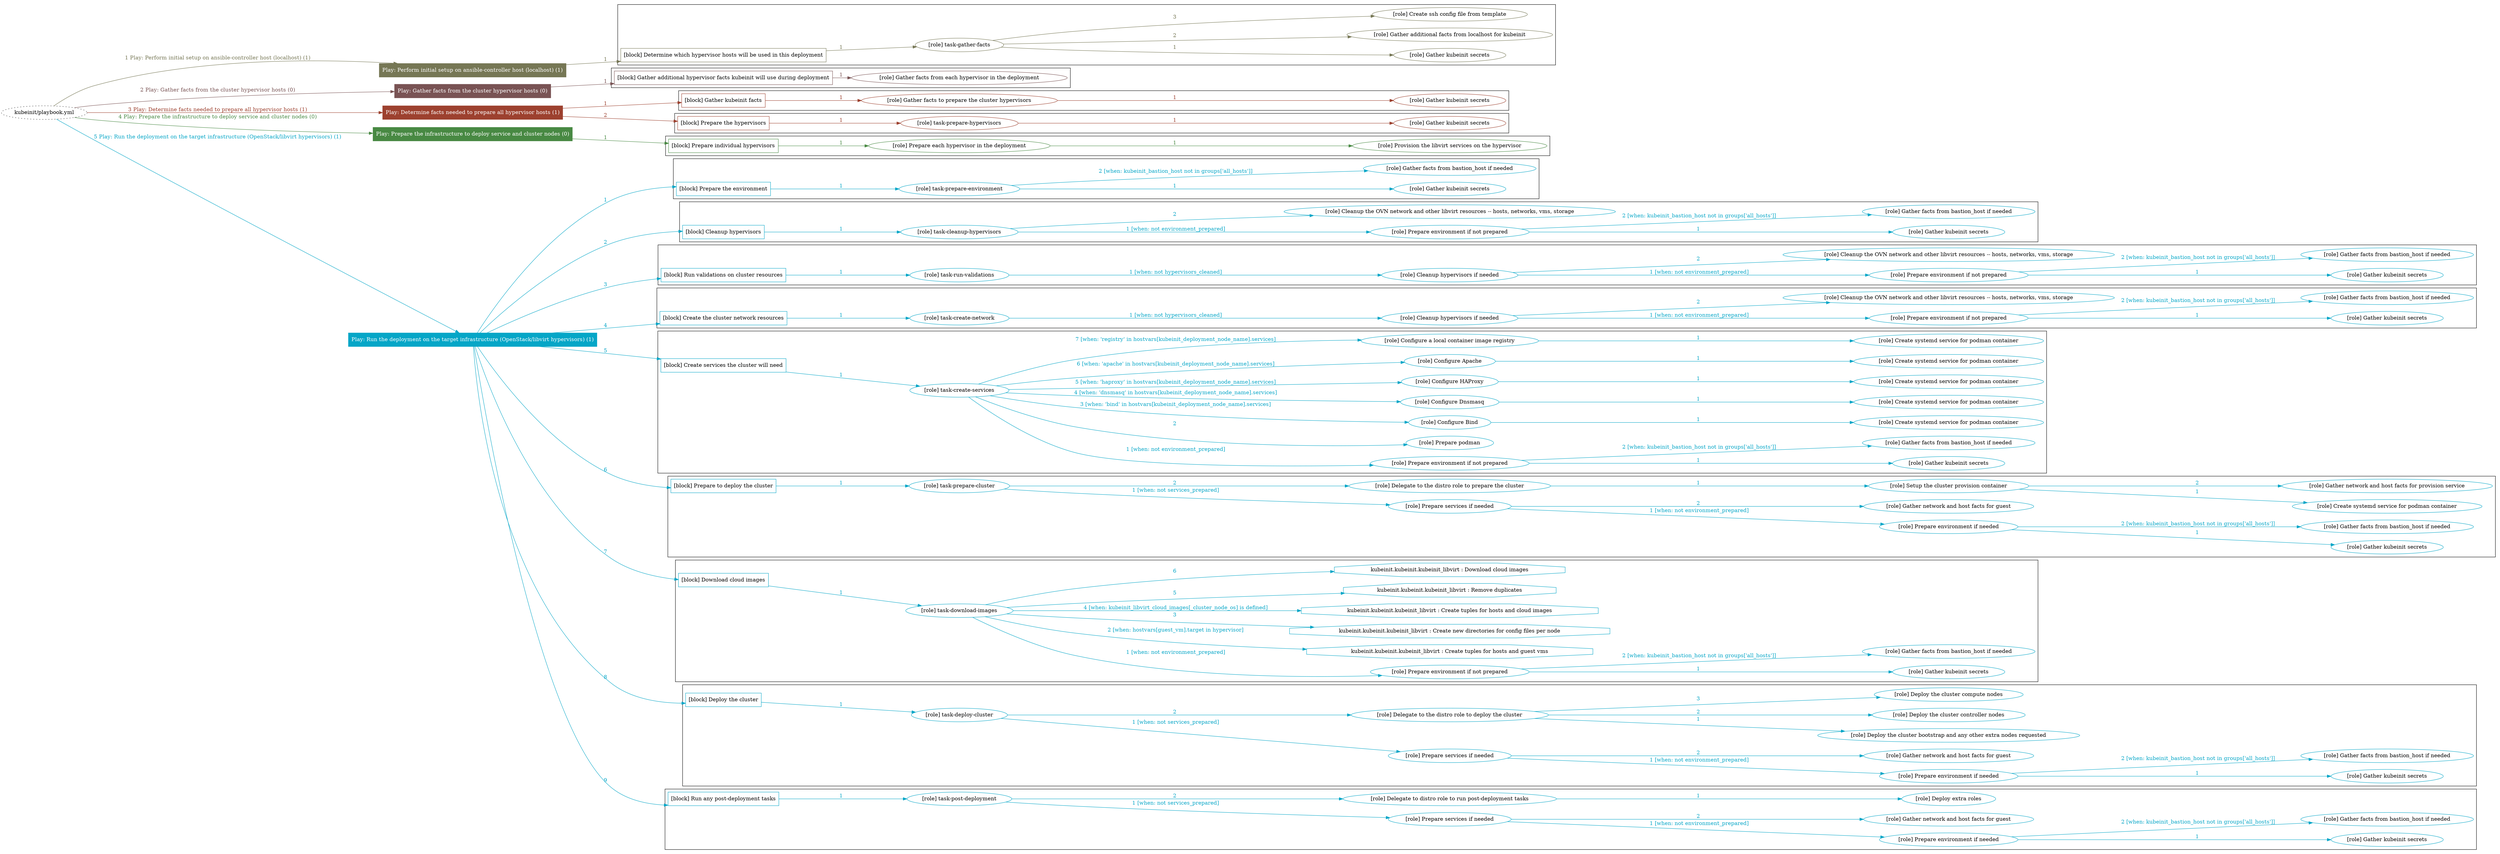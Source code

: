 digraph {
	graph [concentrate=true ordering=in rankdir=LR ratio=fill]
	edge [esep=5 sep=10]
	"kubeinit/playbook.yml" [URL="/home/runner/work/kubeinit/kubeinit/kubeinit/playbook.yml" id=playbook_21443545 style=dotted]
	"kubeinit/playbook.yml" -> play_30345783 [label="1 Play: Perform initial setup on ansible-controller host (localhost) (1)" color="#767755" fontcolor="#767755" id=edge_play_30345783 labeltooltip="1 Play: Perform initial setup on ansible-controller host (localhost) (1)" tooltip="1 Play: Perform initial setup on ansible-controller host (localhost) (1)"]
	subgraph "Play: Perform initial setup on ansible-controller host (localhost) (1)" {
		play_30345783 [label="Play: Perform initial setup on ansible-controller host (localhost) (1)" URL="/home/runner/work/kubeinit/kubeinit/kubeinit/playbook.yml" color="#767755" fontcolor="#ffffff" id=play_30345783 shape=box style=filled tooltip=localhost]
		play_30345783 -> block_e8cc3758 [label=1 color="#767755" fontcolor="#767755" id=edge_block_e8cc3758 labeltooltip=1 tooltip=1]
		subgraph cluster_block_e8cc3758 {
			block_e8cc3758 [label="[block] Determine which hypervisor hosts will be used in this deployment" URL="/home/runner/work/kubeinit/kubeinit/kubeinit/playbook.yml" color="#767755" id=block_e8cc3758 labeltooltip="Determine which hypervisor hosts will be used in this deployment" shape=box tooltip="Determine which hypervisor hosts will be used in this deployment"]
			block_e8cc3758 -> role_3f4326f1 [label="1 " color="#767755" fontcolor="#767755" id=edge_role_3f4326f1 labeltooltip="1 " tooltip="1 "]
			subgraph "task-gather-facts" {
				role_3f4326f1 [label="[role] task-gather-facts" URL="/home/runner/work/kubeinit/kubeinit/kubeinit/playbook.yml" color="#767755" id=role_3f4326f1 tooltip="task-gather-facts"]
				role_3f4326f1 -> role_082104f3 [label="1 " color="#767755" fontcolor="#767755" id=edge_role_082104f3 labeltooltip="1 " tooltip="1 "]
				subgraph "Gather kubeinit secrets" {
					role_082104f3 [label="[role] Gather kubeinit secrets" URL="/home/runner/.ansible/collections/ansible_collections/kubeinit/kubeinit/roles/kubeinit_prepare/tasks/build_hypervisors_group.yml" color="#767755" id=role_082104f3 tooltip="Gather kubeinit secrets"]
				}
				role_3f4326f1 -> role_c2cd4c53 [label="2 " color="#767755" fontcolor="#767755" id=edge_role_c2cd4c53 labeltooltip="2 " tooltip="2 "]
				subgraph "Gather additional facts from localhost for kubeinit" {
					role_c2cd4c53 [label="[role] Gather additional facts from localhost for kubeinit" URL="/home/runner/.ansible/collections/ansible_collections/kubeinit/kubeinit/roles/kubeinit_prepare/tasks/build_hypervisors_group.yml" color="#767755" id=role_c2cd4c53 tooltip="Gather additional facts from localhost for kubeinit"]
				}
				role_3f4326f1 -> role_e8841139 [label="3 " color="#767755" fontcolor="#767755" id=edge_role_e8841139 labeltooltip="3 " tooltip="3 "]
				subgraph "Create ssh config file from template" {
					role_e8841139 [label="[role] Create ssh config file from template" URL="/home/runner/.ansible/collections/ansible_collections/kubeinit/kubeinit/roles/kubeinit_prepare/tasks/build_hypervisors_group.yml" color="#767755" id=role_e8841139 tooltip="Create ssh config file from template"]
				}
			}
		}
	}
	"kubeinit/playbook.yml" -> play_e3e46013 [label="2 Play: Gather facts from the cluster hypervisor hosts (0)" color="#795354" fontcolor="#795354" id=edge_play_e3e46013 labeltooltip="2 Play: Gather facts from the cluster hypervisor hosts (0)" tooltip="2 Play: Gather facts from the cluster hypervisor hosts (0)"]
	subgraph "Play: Gather facts from the cluster hypervisor hosts (0)" {
		play_e3e46013 [label="Play: Gather facts from the cluster hypervisor hosts (0)" URL="/home/runner/work/kubeinit/kubeinit/kubeinit/playbook.yml" color="#795354" fontcolor="#ffffff" id=play_e3e46013 shape=box style=filled tooltip="Play: Gather facts from the cluster hypervisor hosts (0)"]
		play_e3e46013 -> block_c6536d10 [label=1 color="#795354" fontcolor="#795354" id=edge_block_c6536d10 labeltooltip=1 tooltip=1]
		subgraph cluster_block_c6536d10 {
			block_c6536d10 [label="[block] Gather additional hypervisor facts kubeinit will use during deployment" URL="/home/runner/work/kubeinit/kubeinit/kubeinit/playbook.yml" color="#795354" id=block_c6536d10 labeltooltip="Gather additional hypervisor facts kubeinit will use during deployment" shape=box tooltip="Gather additional hypervisor facts kubeinit will use during deployment"]
			block_c6536d10 -> role_238e6c3c [label="1 " color="#795354" fontcolor="#795354" id=edge_role_238e6c3c labeltooltip="1 " tooltip="1 "]
			subgraph "Gather facts from each hypervisor in the deployment" {
				role_238e6c3c [label="[role] Gather facts from each hypervisor in the deployment" URL="/home/runner/work/kubeinit/kubeinit/kubeinit/playbook.yml" color="#795354" id=role_238e6c3c tooltip="Gather facts from each hypervisor in the deployment"]
			}
		}
	}
	"kubeinit/playbook.yml" -> play_e8e4a1d9 [label="3 Play: Determine facts needed to prepare all hypervisor hosts (1)" color="#9d412f" fontcolor="#9d412f" id=edge_play_e8e4a1d9 labeltooltip="3 Play: Determine facts needed to prepare all hypervisor hosts (1)" tooltip="3 Play: Determine facts needed to prepare all hypervisor hosts (1)"]
	subgraph "Play: Determine facts needed to prepare all hypervisor hosts (1)" {
		play_e8e4a1d9 [label="Play: Determine facts needed to prepare all hypervisor hosts (1)" URL="/home/runner/work/kubeinit/kubeinit/kubeinit/playbook.yml" color="#9d412f" fontcolor="#ffffff" id=play_e8e4a1d9 shape=box style=filled tooltip=localhost]
		play_e8e4a1d9 -> block_c9a493b1 [label=1 color="#9d412f" fontcolor="#9d412f" id=edge_block_c9a493b1 labeltooltip=1 tooltip=1]
		subgraph cluster_block_c9a493b1 {
			block_c9a493b1 [label="[block] Gather kubeinit facts" URL="/home/runner/work/kubeinit/kubeinit/kubeinit/playbook.yml" color="#9d412f" id=block_c9a493b1 labeltooltip="Gather kubeinit facts" shape=box tooltip="Gather kubeinit facts"]
			block_c9a493b1 -> role_3e2cd9a6 [label="1 " color="#9d412f" fontcolor="#9d412f" id=edge_role_3e2cd9a6 labeltooltip="1 " tooltip="1 "]
			subgraph "Gather facts to prepare the cluster hypervisors" {
				role_3e2cd9a6 [label="[role] Gather facts to prepare the cluster hypervisors" URL="/home/runner/work/kubeinit/kubeinit/kubeinit/playbook.yml" color="#9d412f" id=role_3e2cd9a6 tooltip="Gather facts to prepare the cluster hypervisors"]
				role_3e2cd9a6 -> role_aab4f49c [label="1 " color="#9d412f" fontcolor="#9d412f" id=edge_role_aab4f49c labeltooltip="1 " tooltip="1 "]
				subgraph "Gather kubeinit secrets" {
					role_aab4f49c [label="[role] Gather kubeinit secrets" URL="/home/runner/.ansible/collections/ansible_collections/kubeinit/kubeinit/roles/kubeinit_prepare/tasks/gather_kubeinit_facts.yml" color="#9d412f" id=role_aab4f49c tooltip="Gather kubeinit secrets"]
				}
			}
		}
		play_e8e4a1d9 -> block_23763777 [label=2 color="#9d412f" fontcolor="#9d412f" id=edge_block_23763777 labeltooltip=2 tooltip=2]
		subgraph cluster_block_23763777 {
			block_23763777 [label="[block] Prepare the hypervisors" URL="/home/runner/work/kubeinit/kubeinit/kubeinit/playbook.yml" color="#9d412f" id=block_23763777 labeltooltip="Prepare the hypervisors" shape=box tooltip="Prepare the hypervisors"]
			block_23763777 -> role_be461b6f [label="1 " color="#9d412f" fontcolor="#9d412f" id=edge_role_be461b6f labeltooltip="1 " tooltip="1 "]
			subgraph "task-prepare-hypervisors" {
				role_be461b6f [label="[role] task-prepare-hypervisors" URL="/home/runner/work/kubeinit/kubeinit/kubeinit/playbook.yml" color="#9d412f" id=role_be461b6f tooltip="task-prepare-hypervisors"]
				role_be461b6f -> role_eeb3af81 [label="1 " color="#9d412f" fontcolor="#9d412f" id=edge_role_eeb3af81 labeltooltip="1 " tooltip="1 "]
				subgraph "Gather kubeinit secrets" {
					role_eeb3af81 [label="[role] Gather kubeinit secrets" URL="/home/runner/.ansible/collections/ansible_collections/kubeinit/kubeinit/roles/kubeinit_prepare/tasks/gather_kubeinit_facts.yml" color="#9d412f" id=role_eeb3af81 tooltip="Gather kubeinit secrets"]
				}
			}
		}
	}
	"kubeinit/playbook.yml" -> play_8626e102 [label="4 Play: Prepare the infrastructure to deploy service and cluster nodes (0)" color="#488943" fontcolor="#488943" id=edge_play_8626e102 labeltooltip="4 Play: Prepare the infrastructure to deploy service and cluster nodes (0)" tooltip="4 Play: Prepare the infrastructure to deploy service and cluster nodes (0)"]
	subgraph "Play: Prepare the infrastructure to deploy service and cluster nodes (0)" {
		play_8626e102 [label="Play: Prepare the infrastructure to deploy service and cluster nodes (0)" URL="/home/runner/work/kubeinit/kubeinit/kubeinit/playbook.yml" color="#488943" fontcolor="#ffffff" id=play_8626e102 shape=box style=filled tooltip="Play: Prepare the infrastructure to deploy service and cluster nodes (0)"]
		play_8626e102 -> block_8ea04825 [label=1 color="#488943" fontcolor="#488943" id=edge_block_8ea04825 labeltooltip=1 tooltip=1]
		subgraph cluster_block_8ea04825 {
			block_8ea04825 [label="[block] Prepare individual hypervisors" URL="/home/runner/work/kubeinit/kubeinit/kubeinit/playbook.yml" color="#488943" id=block_8ea04825 labeltooltip="Prepare individual hypervisors" shape=box tooltip="Prepare individual hypervisors"]
			block_8ea04825 -> role_a6c7d635 [label="1 " color="#488943" fontcolor="#488943" id=edge_role_a6c7d635 labeltooltip="1 " tooltip="1 "]
			subgraph "Prepare each hypervisor in the deployment" {
				role_a6c7d635 [label="[role] Prepare each hypervisor in the deployment" URL="/home/runner/work/kubeinit/kubeinit/kubeinit/playbook.yml" color="#488943" id=role_a6c7d635 tooltip="Prepare each hypervisor in the deployment"]
				role_a6c7d635 -> role_78abda65 [label="1 " color="#488943" fontcolor="#488943" id=edge_role_78abda65 labeltooltip="1 " tooltip="1 "]
				subgraph "Provision the libvirt services on the hypervisor" {
					role_78abda65 [label="[role] Provision the libvirt services on the hypervisor" URL="/home/runner/.ansible/collections/ansible_collections/kubeinit/kubeinit/roles/kubeinit_prepare/tasks/prepare_hypervisor.yml" color="#488943" id=role_78abda65 tooltip="Provision the libvirt services on the hypervisor"]
				}
			}
		}
	}
	"kubeinit/playbook.yml" -> play_86a70efe [label="5 Play: Run the deployment on the target infrastructure (OpenStack/libvirt hypervisors) (1)" color="#05a6c7" fontcolor="#05a6c7" id=edge_play_86a70efe labeltooltip="5 Play: Run the deployment on the target infrastructure (OpenStack/libvirt hypervisors) (1)" tooltip="5 Play: Run the deployment on the target infrastructure (OpenStack/libvirt hypervisors) (1)"]
	subgraph "Play: Run the deployment on the target infrastructure (OpenStack/libvirt hypervisors) (1)" {
		play_86a70efe [label="Play: Run the deployment on the target infrastructure (OpenStack/libvirt hypervisors) (1)" URL="/home/runner/work/kubeinit/kubeinit/kubeinit/playbook.yml" color="#05a6c7" fontcolor="#ffffff" id=play_86a70efe shape=box style=filled tooltip=localhost]
		play_86a70efe -> block_d29ec11f [label=1 color="#05a6c7" fontcolor="#05a6c7" id=edge_block_d29ec11f labeltooltip=1 tooltip=1]
		subgraph cluster_block_d29ec11f {
			block_d29ec11f [label="[block] Prepare the environment" URL="/home/runner/work/kubeinit/kubeinit/kubeinit/playbook.yml" color="#05a6c7" id=block_d29ec11f labeltooltip="Prepare the environment" shape=box tooltip="Prepare the environment"]
			block_d29ec11f -> role_a8164690 [label="1 " color="#05a6c7" fontcolor="#05a6c7" id=edge_role_a8164690 labeltooltip="1 " tooltip="1 "]
			subgraph "task-prepare-environment" {
				role_a8164690 [label="[role] task-prepare-environment" URL="/home/runner/work/kubeinit/kubeinit/kubeinit/playbook.yml" color="#05a6c7" id=role_a8164690 tooltip="task-prepare-environment"]
				role_a8164690 -> role_991b5c66 [label="1 " color="#05a6c7" fontcolor="#05a6c7" id=edge_role_991b5c66 labeltooltip="1 " tooltip="1 "]
				subgraph "Gather kubeinit secrets" {
					role_991b5c66 [label="[role] Gather kubeinit secrets" URL="/home/runner/.ansible/collections/ansible_collections/kubeinit/kubeinit/roles/kubeinit_prepare/tasks/gather_kubeinit_facts.yml" color="#05a6c7" id=role_991b5c66 tooltip="Gather kubeinit secrets"]
				}
				role_a8164690 -> role_42bd9281 [label="2 [when: kubeinit_bastion_host not in groups['all_hosts']]" color="#05a6c7" fontcolor="#05a6c7" id=edge_role_42bd9281 labeltooltip="2 [when: kubeinit_bastion_host not in groups['all_hosts']]" tooltip="2 [when: kubeinit_bastion_host not in groups['all_hosts']]"]
				subgraph "Gather facts from bastion_host if needed" {
					role_42bd9281 [label="[role] Gather facts from bastion_host if needed" URL="/home/runner/.ansible/collections/ansible_collections/kubeinit/kubeinit/roles/kubeinit_prepare/tasks/main.yml" color="#05a6c7" id=role_42bd9281 tooltip="Gather facts from bastion_host if needed"]
				}
			}
		}
		play_86a70efe -> block_b5d8feb0 [label=2 color="#05a6c7" fontcolor="#05a6c7" id=edge_block_b5d8feb0 labeltooltip=2 tooltip=2]
		subgraph cluster_block_b5d8feb0 {
			block_b5d8feb0 [label="[block] Cleanup hypervisors" URL="/home/runner/work/kubeinit/kubeinit/kubeinit/playbook.yml" color="#05a6c7" id=block_b5d8feb0 labeltooltip="Cleanup hypervisors" shape=box tooltip="Cleanup hypervisors"]
			block_b5d8feb0 -> role_676d7b8b [label="1 " color="#05a6c7" fontcolor="#05a6c7" id=edge_role_676d7b8b labeltooltip="1 " tooltip="1 "]
			subgraph "task-cleanup-hypervisors" {
				role_676d7b8b [label="[role] task-cleanup-hypervisors" URL="/home/runner/work/kubeinit/kubeinit/kubeinit/playbook.yml" color="#05a6c7" id=role_676d7b8b tooltip="task-cleanup-hypervisors"]
				role_676d7b8b -> role_af3ed548 [label="1 [when: not environment_prepared]" color="#05a6c7" fontcolor="#05a6c7" id=edge_role_af3ed548 labeltooltip="1 [when: not environment_prepared]" tooltip="1 [when: not environment_prepared]"]
				subgraph "Prepare environment if not prepared" {
					role_af3ed548 [label="[role] Prepare environment if not prepared" URL="/home/runner/.ansible/collections/ansible_collections/kubeinit/kubeinit/roles/kubeinit_libvirt/tasks/cleanup_hypervisors.yml" color="#05a6c7" id=role_af3ed548 tooltip="Prepare environment if not prepared"]
					role_af3ed548 -> role_a8c15491 [label="1 " color="#05a6c7" fontcolor="#05a6c7" id=edge_role_a8c15491 labeltooltip="1 " tooltip="1 "]
					subgraph "Gather kubeinit secrets" {
						role_a8c15491 [label="[role] Gather kubeinit secrets" URL="/home/runner/.ansible/collections/ansible_collections/kubeinit/kubeinit/roles/kubeinit_prepare/tasks/gather_kubeinit_facts.yml" color="#05a6c7" id=role_a8c15491 tooltip="Gather kubeinit secrets"]
					}
					role_af3ed548 -> role_716458f4 [label="2 [when: kubeinit_bastion_host not in groups['all_hosts']]" color="#05a6c7" fontcolor="#05a6c7" id=edge_role_716458f4 labeltooltip="2 [when: kubeinit_bastion_host not in groups['all_hosts']]" tooltip="2 [when: kubeinit_bastion_host not in groups['all_hosts']]"]
					subgraph "Gather facts from bastion_host if needed" {
						role_716458f4 [label="[role] Gather facts from bastion_host if needed" URL="/home/runner/.ansible/collections/ansible_collections/kubeinit/kubeinit/roles/kubeinit_prepare/tasks/main.yml" color="#05a6c7" id=role_716458f4 tooltip="Gather facts from bastion_host if needed"]
					}
				}
				role_676d7b8b -> role_2c693f58 [label="2 " color="#05a6c7" fontcolor="#05a6c7" id=edge_role_2c693f58 labeltooltip="2 " tooltip="2 "]
				subgraph "Cleanup the OVN network and other libvirt resources -- hosts, networks, vms, storage" {
					role_2c693f58 [label="[role] Cleanup the OVN network and other libvirt resources -- hosts, networks, vms, storage" URL="/home/runner/.ansible/collections/ansible_collections/kubeinit/kubeinit/roles/kubeinit_libvirt/tasks/cleanup_hypervisors.yml" color="#05a6c7" id=role_2c693f58 tooltip="Cleanup the OVN network and other libvirt resources -- hosts, networks, vms, storage"]
				}
			}
		}
		play_86a70efe -> block_ea643364 [label=3 color="#05a6c7" fontcolor="#05a6c7" id=edge_block_ea643364 labeltooltip=3 tooltip=3]
		subgraph cluster_block_ea643364 {
			block_ea643364 [label="[block] Run validations on cluster resources" URL="/home/runner/work/kubeinit/kubeinit/kubeinit/playbook.yml" color="#05a6c7" id=block_ea643364 labeltooltip="Run validations on cluster resources" shape=box tooltip="Run validations on cluster resources"]
			block_ea643364 -> role_ed2a7c70 [label="1 " color="#05a6c7" fontcolor="#05a6c7" id=edge_role_ed2a7c70 labeltooltip="1 " tooltip="1 "]
			subgraph "task-run-validations" {
				role_ed2a7c70 [label="[role] task-run-validations" URL="/home/runner/work/kubeinit/kubeinit/kubeinit/playbook.yml" color="#05a6c7" id=role_ed2a7c70 tooltip="task-run-validations"]
				role_ed2a7c70 -> role_354237b3 [label="1 [when: not hypervisors_cleaned]" color="#05a6c7" fontcolor="#05a6c7" id=edge_role_354237b3 labeltooltip="1 [when: not hypervisors_cleaned]" tooltip="1 [when: not hypervisors_cleaned]"]
				subgraph "Cleanup hypervisors if needed" {
					role_354237b3 [label="[role] Cleanup hypervisors if needed" URL="/home/runner/.ansible/collections/ansible_collections/kubeinit/kubeinit/roles/kubeinit_validations/tasks/main.yml" color="#05a6c7" id=role_354237b3 tooltip="Cleanup hypervisors if needed"]
					role_354237b3 -> role_a57ff86d [label="1 [when: not environment_prepared]" color="#05a6c7" fontcolor="#05a6c7" id=edge_role_a57ff86d labeltooltip="1 [when: not environment_prepared]" tooltip="1 [when: not environment_prepared]"]
					subgraph "Prepare environment if not prepared" {
						role_a57ff86d [label="[role] Prepare environment if not prepared" URL="/home/runner/.ansible/collections/ansible_collections/kubeinit/kubeinit/roles/kubeinit_libvirt/tasks/cleanup_hypervisors.yml" color="#05a6c7" id=role_a57ff86d tooltip="Prepare environment if not prepared"]
						role_a57ff86d -> role_cab06c26 [label="1 " color="#05a6c7" fontcolor="#05a6c7" id=edge_role_cab06c26 labeltooltip="1 " tooltip="1 "]
						subgraph "Gather kubeinit secrets" {
							role_cab06c26 [label="[role] Gather kubeinit secrets" URL="/home/runner/.ansible/collections/ansible_collections/kubeinit/kubeinit/roles/kubeinit_prepare/tasks/gather_kubeinit_facts.yml" color="#05a6c7" id=role_cab06c26 tooltip="Gather kubeinit secrets"]
						}
						role_a57ff86d -> role_ffc6b17f [label="2 [when: kubeinit_bastion_host not in groups['all_hosts']]" color="#05a6c7" fontcolor="#05a6c7" id=edge_role_ffc6b17f labeltooltip="2 [when: kubeinit_bastion_host not in groups['all_hosts']]" tooltip="2 [when: kubeinit_bastion_host not in groups['all_hosts']]"]
						subgraph "Gather facts from bastion_host if needed" {
							role_ffc6b17f [label="[role] Gather facts from bastion_host if needed" URL="/home/runner/.ansible/collections/ansible_collections/kubeinit/kubeinit/roles/kubeinit_prepare/tasks/main.yml" color="#05a6c7" id=role_ffc6b17f tooltip="Gather facts from bastion_host if needed"]
						}
					}
					role_354237b3 -> role_a68c48d9 [label="2 " color="#05a6c7" fontcolor="#05a6c7" id=edge_role_a68c48d9 labeltooltip="2 " tooltip="2 "]
					subgraph "Cleanup the OVN network and other libvirt resources -- hosts, networks, vms, storage" {
						role_a68c48d9 [label="[role] Cleanup the OVN network and other libvirt resources -- hosts, networks, vms, storage" URL="/home/runner/.ansible/collections/ansible_collections/kubeinit/kubeinit/roles/kubeinit_libvirt/tasks/cleanup_hypervisors.yml" color="#05a6c7" id=role_a68c48d9 tooltip="Cleanup the OVN network and other libvirt resources -- hosts, networks, vms, storage"]
					}
				}
			}
		}
		play_86a70efe -> block_fe8733eb [label=4 color="#05a6c7" fontcolor="#05a6c7" id=edge_block_fe8733eb labeltooltip=4 tooltip=4]
		subgraph cluster_block_fe8733eb {
			block_fe8733eb [label="[block] Create the cluster network resources" URL="/home/runner/work/kubeinit/kubeinit/kubeinit/playbook.yml" color="#05a6c7" id=block_fe8733eb labeltooltip="Create the cluster network resources" shape=box tooltip="Create the cluster network resources"]
			block_fe8733eb -> role_a4d34e4f [label="1 " color="#05a6c7" fontcolor="#05a6c7" id=edge_role_a4d34e4f labeltooltip="1 " tooltip="1 "]
			subgraph "task-create-network" {
				role_a4d34e4f [label="[role] task-create-network" URL="/home/runner/work/kubeinit/kubeinit/kubeinit/playbook.yml" color="#05a6c7" id=role_a4d34e4f tooltip="task-create-network"]
				role_a4d34e4f -> role_78d42f22 [label="1 [when: not hypervisors_cleaned]" color="#05a6c7" fontcolor="#05a6c7" id=edge_role_78d42f22 labeltooltip="1 [when: not hypervisors_cleaned]" tooltip="1 [when: not hypervisors_cleaned]"]
				subgraph "Cleanup hypervisors if needed" {
					role_78d42f22 [label="[role] Cleanup hypervisors if needed" URL="/home/runner/.ansible/collections/ansible_collections/kubeinit/kubeinit/roles/kubeinit_libvirt/tasks/create_network.yml" color="#05a6c7" id=role_78d42f22 tooltip="Cleanup hypervisors if needed"]
					role_78d42f22 -> role_44c48d3b [label="1 [when: not environment_prepared]" color="#05a6c7" fontcolor="#05a6c7" id=edge_role_44c48d3b labeltooltip="1 [when: not environment_prepared]" tooltip="1 [when: not environment_prepared]"]
					subgraph "Prepare environment if not prepared" {
						role_44c48d3b [label="[role] Prepare environment if not prepared" URL="/home/runner/.ansible/collections/ansible_collections/kubeinit/kubeinit/roles/kubeinit_libvirt/tasks/cleanup_hypervisors.yml" color="#05a6c7" id=role_44c48d3b tooltip="Prepare environment if not prepared"]
						role_44c48d3b -> role_fab0609c [label="1 " color="#05a6c7" fontcolor="#05a6c7" id=edge_role_fab0609c labeltooltip="1 " tooltip="1 "]
						subgraph "Gather kubeinit secrets" {
							role_fab0609c [label="[role] Gather kubeinit secrets" URL="/home/runner/.ansible/collections/ansible_collections/kubeinit/kubeinit/roles/kubeinit_prepare/tasks/gather_kubeinit_facts.yml" color="#05a6c7" id=role_fab0609c tooltip="Gather kubeinit secrets"]
						}
						role_44c48d3b -> role_81937a37 [label="2 [when: kubeinit_bastion_host not in groups['all_hosts']]" color="#05a6c7" fontcolor="#05a6c7" id=edge_role_81937a37 labeltooltip="2 [when: kubeinit_bastion_host not in groups['all_hosts']]" tooltip="2 [when: kubeinit_bastion_host not in groups['all_hosts']]"]
						subgraph "Gather facts from bastion_host if needed" {
							role_81937a37 [label="[role] Gather facts from bastion_host if needed" URL="/home/runner/.ansible/collections/ansible_collections/kubeinit/kubeinit/roles/kubeinit_prepare/tasks/main.yml" color="#05a6c7" id=role_81937a37 tooltip="Gather facts from bastion_host if needed"]
						}
					}
					role_78d42f22 -> role_621dad3f [label="2 " color="#05a6c7" fontcolor="#05a6c7" id=edge_role_621dad3f labeltooltip="2 " tooltip="2 "]
					subgraph "Cleanup the OVN network and other libvirt resources -- hosts, networks, vms, storage" {
						role_621dad3f [label="[role] Cleanup the OVN network and other libvirt resources -- hosts, networks, vms, storage" URL="/home/runner/.ansible/collections/ansible_collections/kubeinit/kubeinit/roles/kubeinit_libvirt/tasks/cleanup_hypervisors.yml" color="#05a6c7" id=role_621dad3f tooltip="Cleanup the OVN network and other libvirt resources -- hosts, networks, vms, storage"]
					}
				}
			}
		}
		play_86a70efe -> block_177fd8bd [label=5 color="#05a6c7" fontcolor="#05a6c7" id=edge_block_177fd8bd labeltooltip=5 tooltip=5]
		subgraph cluster_block_177fd8bd {
			block_177fd8bd [label="[block] Create services the cluster will need" URL="/home/runner/work/kubeinit/kubeinit/kubeinit/playbook.yml" color="#05a6c7" id=block_177fd8bd labeltooltip="Create services the cluster will need" shape=box tooltip="Create services the cluster will need"]
			block_177fd8bd -> role_8fb6e379 [label="1 " color="#05a6c7" fontcolor="#05a6c7" id=edge_role_8fb6e379 labeltooltip="1 " tooltip="1 "]
			subgraph "task-create-services" {
				role_8fb6e379 [label="[role] task-create-services" URL="/home/runner/work/kubeinit/kubeinit/kubeinit/playbook.yml" color="#05a6c7" id=role_8fb6e379 tooltip="task-create-services"]
				role_8fb6e379 -> role_d5c67958 [label="1 [when: not environment_prepared]" color="#05a6c7" fontcolor="#05a6c7" id=edge_role_d5c67958 labeltooltip="1 [when: not environment_prepared]" tooltip="1 [when: not environment_prepared]"]
				subgraph "Prepare environment if not prepared" {
					role_d5c67958 [label="[role] Prepare environment if not prepared" URL="/home/runner/.ansible/collections/ansible_collections/kubeinit/kubeinit/roles/kubeinit_services/tasks/main.yml" color="#05a6c7" id=role_d5c67958 tooltip="Prepare environment if not prepared"]
					role_d5c67958 -> role_bd146484 [label="1 " color="#05a6c7" fontcolor="#05a6c7" id=edge_role_bd146484 labeltooltip="1 " tooltip="1 "]
					subgraph "Gather kubeinit secrets" {
						role_bd146484 [label="[role] Gather kubeinit secrets" URL="/home/runner/.ansible/collections/ansible_collections/kubeinit/kubeinit/roles/kubeinit_prepare/tasks/gather_kubeinit_facts.yml" color="#05a6c7" id=role_bd146484 tooltip="Gather kubeinit secrets"]
					}
					role_d5c67958 -> role_317aea25 [label="2 [when: kubeinit_bastion_host not in groups['all_hosts']]" color="#05a6c7" fontcolor="#05a6c7" id=edge_role_317aea25 labeltooltip="2 [when: kubeinit_bastion_host not in groups['all_hosts']]" tooltip="2 [when: kubeinit_bastion_host not in groups['all_hosts']]"]
					subgraph "Gather facts from bastion_host if needed" {
						role_317aea25 [label="[role] Gather facts from bastion_host if needed" URL="/home/runner/.ansible/collections/ansible_collections/kubeinit/kubeinit/roles/kubeinit_prepare/tasks/main.yml" color="#05a6c7" id=role_317aea25 tooltip="Gather facts from bastion_host if needed"]
					}
				}
				role_8fb6e379 -> role_363975e2 [label="2 " color="#05a6c7" fontcolor="#05a6c7" id=edge_role_363975e2 labeltooltip="2 " tooltip="2 "]
				subgraph "Prepare podman" {
					role_363975e2 [label="[role] Prepare podman" URL="/home/runner/.ansible/collections/ansible_collections/kubeinit/kubeinit/roles/kubeinit_services/tasks/00_create_service_pod.yml" color="#05a6c7" id=role_363975e2 tooltip="Prepare podman"]
				}
				role_8fb6e379 -> role_d858d9d2 [label="3 [when: 'bind' in hostvars[kubeinit_deployment_node_name].services]" color="#05a6c7" fontcolor="#05a6c7" id=edge_role_d858d9d2 labeltooltip="3 [when: 'bind' in hostvars[kubeinit_deployment_node_name].services]" tooltip="3 [when: 'bind' in hostvars[kubeinit_deployment_node_name].services]"]
				subgraph "Configure Bind" {
					role_d858d9d2 [label="[role] Configure Bind" URL="/home/runner/.ansible/collections/ansible_collections/kubeinit/kubeinit/roles/kubeinit_services/tasks/start_services_containers.yml" color="#05a6c7" id=role_d858d9d2 tooltip="Configure Bind"]
					role_d858d9d2 -> role_208ad673 [label="1 " color="#05a6c7" fontcolor="#05a6c7" id=edge_role_208ad673 labeltooltip="1 " tooltip="1 "]
					subgraph "Create systemd service for podman container" {
						role_208ad673 [label="[role] Create systemd service for podman container" URL="/home/runner/.ansible/collections/ansible_collections/kubeinit/kubeinit/roles/kubeinit_bind/tasks/main.yml" color="#05a6c7" id=role_208ad673 tooltip="Create systemd service for podman container"]
					}
				}
				role_8fb6e379 -> role_102c49c1 [label="4 [when: 'dnsmasq' in hostvars[kubeinit_deployment_node_name].services]" color="#05a6c7" fontcolor="#05a6c7" id=edge_role_102c49c1 labeltooltip="4 [when: 'dnsmasq' in hostvars[kubeinit_deployment_node_name].services]" tooltip="4 [when: 'dnsmasq' in hostvars[kubeinit_deployment_node_name].services]"]
				subgraph "Configure Dnsmasq" {
					role_102c49c1 [label="[role] Configure Dnsmasq" URL="/home/runner/.ansible/collections/ansible_collections/kubeinit/kubeinit/roles/kubeinit_services/tasks/start_services_containers.yml" color="#05a6c7" id=role_102c49c1 tooltip="Configure Dnsmasq"]
					role_102c49c1 -> role_c600594c [label="1 " color="#05a6c7" fontcolor="#05a6c7" id=edge_role_c600594c labeltooltip="1 " tooltip="1 "]
					subgraph "Create systemd service for podman container" {
						role_c600594c [label="[role] Create systemd service for podman container" URL="/home/runner/.ansible/collections/ansible_collections/kubeinit/kubeinit/roles/kubeinit_dnsmasq/tasks/main.yml" color="#05a6c7" id=role_c600594c tooltip="Create systemd service for podman container"]
					}
				}
				role_8fb6e379 -> role_cf72ffc5 [label="5 [when: 'haproxy' in hostvars[kubeinit_deployment_node_name].services]" color="#05a6c7" fontcolor="#05a6c7" id=edge_role_cf72ffc5 labeltooltip="5 [when: 'haproxy' in hostvars[kubeinit_deployment_node_name].services]" tooltip="5 [when: 'haproxy' in hostvars[kubeinit_deployment_node_name].services]"]
				subgraph "Configure HAProxy" {
					role_cf72ffc5 [label="[role] Configure HAProxy" URL="/home/runner/.ansible/collections/ansible_collections/kubeinit/kubeinit/roles/kubeinit_services/tasks/start_services_containers.yml" color="#05a6c7" id=role_cf72ffc5 tooltip="Configure HAProxy"]
					role_cf72ffc5 -> role_4dfaa075 [label="1 " color="#05a6c7" fontcolor="#05a6c7" id=edge_role_4dfaa075 labeltooltip="1 " tooltip="1 "]
					subgraph "Create systemd service for podman container" {
						role_4dfaa075 [label="[role] Create systemd service for podman container" URL="/home/runner/.ansible/collections/ansible_collections/kubeinit/kubeinit/roles/kubeinit_haproxy/tasks/main.yml" color="#05a6c7" id=role_4dfaa075 tooltip="Create systemd service for podman container"]
					}
				}
				role_8fb6e379 -> role_f74de3aa [label="6 [when: 'apache' in hostvars[kubeinit_deployment_node_name].services]" color="#05a6c7" fontcolor="#05a6c7" id=edge_role_f74de3aa labeltooltip="6 [when: 'apache' in hostvars[kubeinit_deployment_node_name].services]" tooltip="6 [when: 'apache' in hostvars[kubeinit_deployment_node_name].services]"]
				subgraph "Configure Apache" {
					role_f74de3aa [label="[role] Configure Apache" URL="/home/runner/.ansible/collections/ansible_collections/kubeinit/kubeinit/roles/kubeinit_services/tasks/start_services_containers.yml" color="#05a6c7" id=role_f74de3aa tooltip="Configure Apache"]
					role_f74de3aa -> role_63570d2a [label="1 " color="#05a6c7" fontcolor="#05a6c7" id=edge_role_63570d2a labeltooltip="1 " tooltip="1 "]
					subgraph "Create systemd service for podman container" {
						role_63570d2a [label="[role] Create systemd service for podman container" URL="/home/runner/.ansible/collections/ansible_collections/kubeinit/kubeinit/roles/kubeinit_apache/tasks/main.yml" color="#05a6c7" id=role_63570d2a tooltip="Create systemd service for podman container"]
					}
				}
				role_8fb6e379 -> role_40eb39df [label="7 [when: 'registry' in hostvars[kubeinit_deployment_node_name].services]" color="#05a6c7" fontcolor="#05a6c7" id=edge_role_40eb39df labeltooltip="7 [when: 'registry' in hostvars[kubeinit_deployment_node_name].services]" tooltip="7 [when: 'registry' in hostvars[kubeinit_deployment_node_name].services]"]
				subgraph "Configure a local container image registry" {
					role_40eb39df [label="[role] Configure a local container image registry" URL="/home/runner/.ansible/collections/ansible_collections/kubeinit/kubeinit/roles/kubeinit_services/tasks/start_services_containers.yml" color="#05a6c7" id=role_40eb39df tooltip="Configure a local container image registry"]
					role_40eb39df -> role_915394a0 [label="1 " color="#05a6c7" fontcolor="#05a6c7" id=edge_role_915394a0 labeltooltip="1 " tooltip="1 "]
					subgraph "Create systemd service for podman container" {
						role_915394a0 [label="[role] Create systemd service for podman container" URL="/home/runner/.ansible/collections/ansible_collections/kubeinit/kubeinit/roles/kubeinit_registry/tasks/main.yml" color="#05a6c7" id=role_915394a0 tooltip="Create systemd service for podman container"]
					}
				}
			}
		}
		play_86a70efe -> block_6b31836a [label=6 color="#05a6c7" fontcolor="#05a6c7" id=edge_block_6b31836a labeltooltip=6 tooltip=6]
		subgraph cluster_block_6b31836a {
			block_6b31836a [label="[block] Prepare to deploy the cluster" URL="/home/runner/work/kubeinit/kubeinit/kubeinit/playbook.yml" color="#05a6c7" id=block_6b31836a labeltooltip="Prepare to deploy the cluster" shape=box tooltip="Prepare to deploy the cluster"]
			block_6b31836a -> role_8b07a700 [label="1 " color="#05a6c7" fontcolor="#05a6c7" id=edge_role_8b07a700 labeltooltip="1 " tooltip="1 "]
			subgraph "task-prepare-cluster" {
				role_8b07a700 [label="[role] task-prepare-cluster" URL="/home/runner/work/kubeinit/kubeinit/kubeinit/playbook.yml" color="#05a6c7" id=role_8b07a700 tooltip="task-prepare-cluster"]
				role_8b07a700 -> role_b0601ed8 [label="1 [when: not services_prepared]" color="#05a6c7" fontcolor="#05a6c7" id=edge_role_b0601ed8 labeltooltip="1 [when: not services_prepared]" tooltip="1 [when: not services_prepared]"]
				subgraph "Prepare services if needed" {
					role_b0601ed8 [label="[role] Prepare services if needed" URL="/home/runner/.ansible/collections/ansible_collections/kubeinit/kubeinit/roles/kubeinit_prepare/tasks/prepare_cluster.yml" color="#05a6c7" id=role_b0601ed8 tooltip="Prepare services if needed"]
					role_b0601ed8 -> role_467da131 [label="1 [when: not environment_prepared]" color="#05a6c7" fontcolor="#05a6c7" id=edge_role_467da131 labeltooltip="1 [when: not environment_prepared]" tooltip="1 [when: not environment_prepared]"]
					subgraph "Prepare environment if needed" {
						role_467da131 [label="[role] Prepare environment if needed" URL="/home/runner/.ansible/collections/ansible_collections/kubeinit/kubeinit/roles/kubeinit_services/tasks/prepare_services.yml" color="#05a6c7" id=role_467da131 tooltip="Prepare environment if needed"]
						role_467da131 -> role_faaaf160 [label="1 " color="#05a6c7" fontcolor="#05a6c7" id=edge_role_faaaf160 labeltooltip="1 " tooltip="1 "]
						subgraph "Gather kubeinit secrets" {
							role_faaaf160 [label="[role] Gather kubeinit secrets" URL="/home/runner/.ansible/collections/ansible_collections/kubeinit/kubeinit/roles/kubeinit_prepare/tasks/gather_kubeinit_facts.yml" color="#05a6c7" id=role_faaaf160 tooltip="Gather kubeinit secrets"]
						}
						role_467da131 -> role_9976c63b [label="2 [when: kubeinit_bastion_host not in groups['all_hosts']]" color="#05a6c7" fontcolor="#05a6c7" id=edge_role_9976c63b labeltooltip="2 [when: kubeinit_bastion_host not in groups['all_hosts']]" tooltip="2 [when: kubeinit_bastion_host not in groups['all_hosts']]"]
						subgraph "Gather facts from bastion_host if needed" {
							role_9976c63b [label="[role] Gather facts from bastion_host if needed" URL="/home/runner/.ansible/collections/ansible_collections/kubeinit/kubeinit/roles/kubeinit_prepare/tasks/main.yml" color="#05a6c7" id=role_9976c63b tooltip="Gather facts from bastion_host if needed"]
						}
					}
					role_b0601ed8 -> role_c75aa940 [label="2 " color="#05a6c7" fontcolor="#05a6c7" id=edge_role_c75aa940 labeltooltip="2 " tooltip="2 "]
					subgraph "Gather network and host facts for guest" {
						role_c75aa940 [label="[role] Gather network and host facts for guest" URL="/home/runner/.ansible/collections/ansible_collections/kubeinit/kubeinit/roles/kubeinit_services/tasks/prepare_services.yml" color="#05a6c7" id=role_c75aa940 tooltip="Gather network and host facts for guest"]
					}
				}
				role_8b07a700 -> role_3c8df6f3 [label="2 " color="#05a6c7" fontcolor="#05a6c7" id=edge_role_3c8df6f3 labeltooltip="2 " tooltip="2 "]
				subgraph "Delegate to the distro role to prepare the cluster" {
					role_3c8df6f3 [label="[role] Delegate to the distro role to prepare the cluster" URL="/home/runner/.ansible/collections/ansible_collections/kubeinit/kubeinit/roles/kubeinit_prepare/tasks/prepare_cluster.yml" color="#05a6c7" id=role_3c8df6f3 tooltip="Delegate to the distro role to prepare the cluster"]
					role_3c8df6f3 -> role_4729a2df [label="1 " color="#05a6c7" fontcolor="#05a6c7" id=edge_role_4729a2df labeltooltip="1 " tooltip="1 "]
					subgraph "Setup the cluster provision container" {
						role_4729a2df [label="[role] Setup the cluster provision container" URL="/home/runner/.ansible/collections/ansible_collections/kubeinit/kubeinit/roles/kubeinit_openshift/tasks/prepare_cluster.yml" color="#05a6c7" id=role_4729a2df tooltip="Setup the cluster provision container"]
						role_4729a2df -> role_794c778e [label="1 " color="#05a6c7" fontcolor="#05a6c7" id=edge_role_794c778e labeltooltip="1 " tooltip="1 "]
						subgraph "Create systemd service for podman container" {
							role_794c778e [label="[role] Create systemd service for podman container" URL="/home/runner/.ansible/collections/ansible_collections/kubeinit/kubeinit/roles/kubeinit_services/tasks/create_provision_container.yml" color="#05a6c7" id=role_794c778e tooltip="Create systemd service for podman container"]
						}
						role_4729a2df -> role_bca95b0f [label="2 " color="#05a6c7" fontcolor="#05a6c7" id=edge_role_bca95b0f labeltooltip="2 " tooltip="2 "]
						subgraph "Gather network and host facts for provision service" {
							role_bca95b0f [label="[role] Gather network and host facts for provision service" URL="/home/runner/.ansible/collections/ansible_collections/kubeinit/kubeinit/roles/kubeinit_services/tasks/create_provision_container.yml" color="#05a6c7" id=role_bca95b0f tooltip="Gather network and host facts for provision service"]
						}
					}
				}
			}
		}
		play_86a70efe -> block_c5d901cc [label=7 color="#05a6c7" fontcolor="#05a6c7" id=edge_block_c5d901cc labeltooltip=7 tooltip=7]
		subgraph cluster_block_c5d901cc {
			block_c5d901cc [label="[block] Download cloud images" URL="/home/runner/work/kubeinit/kubeinit/kubeinit/playbook.yml" color="#05a6c7" id=block_c5d901cc labeltooltip="Download cloud images" shape=box tooltip="Download cloud images"]
			block_c5d901cc -> role_0789a1a0 [label="1 " color="#05a6c7" fontcolor="#05a6c7" id=edge_role_0789a1a0 labeltooltip="1 " tooltip="1 "]
			subgraph "task-download-images" {
				role_0789a1a0 [label="[role] task-download-images" URL="/home/runner/work/kubeinit/kubeinit/kubeinit/playbook.yml" color="#05a6c7" id=role_0789a1a0 tooltip="task-download-images"]
				role_0789a1a0 -> role_49f47b34 [label="1 [when: not environment_prepared]" color="#05a6c7" fontcolor="#05a6c7" id=edge_role_49f47b34 labeltooltip="1 [when: not environment_prepared]" tooltip="1 [when: not environment_prepared]"]
				subgraph "Prepare environment if not prepared" {
					role_49f47b34 [label="[role] Prepare environment if not prepared" URL="/home/runner/.ansible/collections/ansible_collections/kubeinit/kubeinit/roles/kubeinit_libvirt/tasks/download_cloud_images.yml" color="#05a6c7" id=role_49f47b34 tooltip="Prepare environment if not prepared"]
					role_49f47b34 -> role_53c23ce9 [label="1 " color="#05a6c7" fontcolor="#05a6c7" id=edge_role_53c23ce9 labeltooltip="1 " tooltip="1 "]
					subgraph "Gather kubeinit secrets" {
						role_53c23ce9 [label="[role] Gather kubeinit secrets" URL="/home/runner/.ansible/collections/ansible_collections/kubeinit/kubeinit/roles/kubeinit_prepare/tasks/gather_kubeinit_facts.yml" color="#05a6c7" id=role_53c23ce9 tooltip="Gather kubeinit secrets"]
					}
					role_49f47b34 -> role_86341212 [label="2 [when: kubeinit_bastion_host not in groups['all_hosts']]" color="#05a6c7" fontcolor="#05a6c7" id=edge_role_86341212 labeltooltip="2 [when: kubeinit_bastion_host not in groups['all_hosts']]" tooltip="2 [when: kubeinit_bastion_host not in groups['all_hosts']]"]
					subgraph "Gather facts from bastion_host if needed" {
						role_86341212 [label="[role] Gather facts from bastion_host if needed" URL="/home/runner/.ansible/collections/ansible_collections/kubeinit/kubeinit/roles/kubeinit_prepare/tasks/main.yml" color="#05a6c7" id=role_86341212 tooltip="Gather facts from bastion_host if needed"]
					}
				}
				task_d74c5ffb [label="kubeinit.kubeinit.kubeinit_libvirt : Create tuples for hosts and guest vms" URL="/home/runner/.ansible/collections/ansible_collections/kubeinit/kubeinit/roles/kubeinit_libvirt/tasks/download_cloud_images.yml" color="#05a6c7" id=task_d74c5ffb shape=octagon tooltip="kubeinit.kubeinit.kubeinit_libvirt : Create tuples for hosts and guest vms"]
				role_0789a1a0 -> task_d74c5ffb [label="2 [when: hostvars[guest_vm].target in hypervisor]" color="#05a6c7" fontcolor="#05a6c7" id=edge_task_d74c5ffb labeltooltip="2 [when: hostvars[guest_vm].target in hypervisor]" tooltip="2 [when: hostvars[guest_vm].target in hypervisor]"]
				task_f1502e3c [label="kubeinit.kubeinit.kubeinit_libvirt : Create new directories for config files per node" URL="/home/runner/.ansible/collections/ansible_collections/kubeinit/kubeinit/roles/kubeinit_libvirt/tasks/download_cloud_images.yml" color="#05a6c7" id=task_f1502e3c shape=octagon tooltip="kubeinit.kubeinit.kubeinit_libvirt : Create new directories for config files per node"]
				role_0789a1a0 -> task_f1502e3c [label="3 " color="#05a6c7" fontcolor="#05a6c7" id=edge_task_f1502e3c labeltooltip="3 " tooltip="3 "]
				task_9ac291d9 [label="kubeinit.kubeinit.kubeinit_libvirt : Create tuples for hosts and cloud images" URL="/home/runner/.ansible/collections/ansible_collections/kubeinit/kubeinit/roles/kubeinit_libvirt/tasks/download_cloud_images.yml" color="#05a6c7" id=task_9ac291d9 shape=octagon tooltip="kubeinit.kubeinit.kubeinit_libvirt : Create tuples for hosts and cloud images"]
				role_0789a1a0 -> task_9ac291d9 [label="4 [when: kubeinit_libvirt_cloud_images[_cluster_node_os] is defined]" color="#05a6c7" fontcolor="#05a6c7" id=edge_task_9ac291d9 labeltooltip="4 [when: kubeinit_libvirt_cloud_images[_cluster_node_os] is defined]" tooltip="4 [when: kubeinit_libvirt_cloud_images[_cluster_node_os] is defined]"]
				task_9bf24b74 [label="kubeinit.kubeinit.kubeinit_libvirt : Remove duplicates" URL="/home/runner/.ansible/collections/ansible_collections/kubeinit/kubeinit/roles/kubeinit_libvirt/tasks/download_cloud_images.yml" color="#05a6c7" id=task_9bf24b74 shape=octagon tooltip="kubeinit.kubeinit.kubeinit_libvirt : Remove duplicates"]
				role_0789a1a0 -> task_9bf24b74 [label="5 " color="#05a6c7" fontcolor="#05a6c7" id=edge_task_9bf24b74 labeltooltip="5 " tooltip="5 "]
				task_921e8c9a [label="kubeinit.kubeinit.kubeinit_libvirt : Download cloud images" URL="/home/runner/.ansible/collections/ansible_collections/kubeinit/kubeinit/roles/kubeinit_libvirt/tasks/download_cloud_images.yml" color="#05a6c7" id=task_921e8c9a shape=octagon tooltip="kubeinit.kubeinit.kubeinit_libvirt : Download cloud images"]
				role_0789a1a0 -> task_921e8c9a [label="6 " color="#05a6c7" fontcolor="#05a6c7" id=edge_task_921e8c9a labeltooltip="6 " tooltip="6 "]
			}
		}
		play_86a70efe -> block_f6a8b31e [label=8 color="#05a6c7" fontcolor="#05a6c7" id=edge_block_f6a8b31e labeltooltip=8 tooltip=8]
		subgraph cluster_block_f6a8b31e {
			block_f6a8b31e [label="[block] Deploy the cluster" URL="/home/runner/work/kubeinit/kubeinit/kubeinit/playbook.yml" color="#05a6c7" id=block_f6a8b31e labeltooltip="Deploy the cluster" shape=box tooltip="Deploy the cluster"]
			block_f6a8b31e -> role_dbb55273 [label="1 " color="#05a6c7" fontcolor="#05a6c7" id=edge_role_dbb55273 labeltooltip="1 " tooltip="1 "]
			subgraph "task-deploy-cluster" {
				role_dbb55273 [label="[role] task-deploy-cluster" URL="/home/runner/work/kubeinit/kubeinit/kubeinit/playbook.yml" color="#05a6c7" id=role_dbb55273 tooltip="task-deploy-cluster"]
				role_dbb55273 -> role_432b73e7 [label="1 [when: not services_prepared]" color="#05a6c7" fontcolor="#05a6c7" id=edge_role_432b73e7 labeltooltip="1 [when: not services_prepared]" tooltip="1 [when: not services_prepared]"]
				subgraph "Prepare services if needed" {
					role_432b73e7 [label="[role] Prepare services if needed" URL="/home/runner/.ansible/collections/ansible_collections/kubeinit/kubeinit/roles/kubeinit_prepare/tasks/deploy_cluster.yml" color="#05a6c7" id=role_432b73e7 tooltip="Prepare services if needed"]
					role_432b73e7 -> role_6e2770db [label="1 [when: not environment_prepared]" color="#05a6c7" fontcolor="#05a6c7" id=edge_role_6e2770db labeltooltip="1 [when: not environment_prepared]" tooltip="1 [when: not environment_prepared]"]
					subgraph "Prepare environment if needed" {
						role_6e2770db [label="[role] Prepare environment if needed" URL="/home/runner/.ansible/collections/ansible_collections/kubeinit/kubeinit/roles/kubeinit_services/tasks/prepare_services.yml" color="#05a6c7" id=role_6e2770db tooltip="Prepare environment if needed"]
						role_6e2770db -> role_f1e4a654 [label="1 " color="#05a6c7" fontcolor="#05a6c7" id=edge_role_f1e4a654 labeltooltip="1 " tooltip="1 "]
						subgraph "Gather kubeinit secrets" {
							role_f1e4a654 [label="[role] Gather kubeinit secrets" URL="/home/runner/.ansible/collections/ansible_collections/kubeinit/kubeinit/roles/kubeinit_prepare/tasks/gather_kubeinit_facts.yml" color="#05a6c7" id=role_f1e4a654 tooltip="Gather kubeinit secrets"]
						}
						role_6e2770db -> role_2babe375 [label="2 [when: kubeinit_bastion_host not in groups['all_hosts']]" color="#05a6c7" fontcolor="#05a6c7" id=edge_role_2babe375 labeltooltip="2 [when: kubeinit_bastion_host not in groups['all_hosts']]" tooltip="2 [when: kubeinit_bastion_host not in groups['all_hosts']]"]
						subgraph "Gather facts from bastion_host if needed" {
							role_2babe375 [label="[role] Gather facts from bastion_host if needed" URL="/home/runner/.ansible/collections/ansible_collections/kubeinit/kubeinit/roles/kubeinit_prepare/tasks/main.yml" color="#05a6c7" id=role_2babe375 tooltip="Gather facts from bastion_host if needed"]
						}
					}
					role_432b73e7 -> role_1c9cf3cb [label="2 " color="#05a6c7" fontcolor="#05a6c7" id=edge_role_1c9cf3cb labeltooltip="2 " tooltip="2 "]
					subgraph "Gather network and host facts for guest" {
						role_1c9cf3cb [label="[role] Gather network and host facts for guest" URL="/home/runner/.ansible/collections/ansible_collections/kubeinit/kubeinit/roles/kubeinit_services/tasks/prepare_services.yml" color="#05a6c7" id=role_1c9cf3cb tooltip="Gather network and host facts for guest"]
					}
				}
				role_dbb55273 -> role_d829fb29 [label="2 " color="#05a6c7" fontcolor="#05a6c7" id=edge_role_d829fb29 labeltooltip="2 " tooltip="2 "]
				subgraph "Delegate to the distro role to deploy the cluster" {
					role_d829fb29 [label="[role] Delegate to the distro role to deploy the cluster" URL="/home/runner/.ansible/collections/ansible_collections/kubeinit/kubeinit/roles/kubeinit_prepare/tasks/deploy_cluster.yml" color="#05a6c7" id=role_d829fb29 tooltip="Delegate to the distro role to deploy the cluster"]
					role_d829fb29 -> role_2c3b82b0 [label="1 " color="#05a6c7" fontcolor="#05a6c7" id=edge_role_2c3b82b0 labeltooltip="1 " tooltip="1 "]
					subgraph "Deploy the cluster bootstrap and any other extra nodes requested" {
						role_2c3b82b0 [label="[role] Deploy the cluster bootstrap and any other extra nodes requested" URL="/home/runner/.ansible/collections/ansible_collections/kubeinit/kubeinit/roles/kubeinit_openshift/tasks/main.yml" color="#05a6c7" id=role_2c3b82b0 tooltip="Deploy the cluster bootstrap and any other extra nodes requested"]
					}
					role_d829fb29 -> role_6e983541 [label="2 " color="#05a6c7" fontcolor="#05a6c7" id=edge_role_6e983541 labeltooltip="2 " tooltip="2 "]
					subgraph "Deploy the cluster controller nodes" {
						role_6e983541 [label="[role] Deploy the cluster controller nodes" URL="/home/runner/.ansible/collections/ansible_collections/kubeinit/kubeinit/roles/kubeinit_openshift/tasks/main.yml" color="#05a6c7" id=role_6e983541 tooltip="Deploy the cluster controller nodes"]
					}
					role_d829fb29 -> role_d1032084 [label="3 " color="#05a6c7" fontcolor="#05a6c7" id=edge_role_d1032084 labeltooltip="3 " tooltip="3 "]
					subgraph "Deploy the cluster compute nodes" {
						role_d1032084 [label="[role] Deploy the cluster compute nodes" URL="/home/runner/.ansible/collections/ansible_collections/kubeinit/kubeinit/roles/kubeinit_openshift/tasks/main.yml" color="#05a6c7" id=role_d1032084 tooltip="Deploy the cluster compute nodes"]
					}
				}
			}
		}
		play_86a70efe -> block_e7e419d7 [label=9 color="#05a6c7" fontcolor="#05a6c7" id=edge_block_e7e419d7 labeltooltip=9 tooltip=9]
		subgraph cluster_block_e7e419d7 {
			block_e7e419d7 [label="[block] Run any post-deployment tasks" URL="/home/runner/work/kubeinit/kubeinit/kubeinit/playbook.yml" color="#05a6c7" id=block_e7e419d7 labeltooltip="Run any post-deployment tasks" shape=box tooltip="Run any post-deployment tasks"]
			block_e7e419d7 -> role_d2442552 [label="1 " color="#05a6c7" fontcolor="#05a6c7" id=edge_role_d2442552 labeltooltip="1 " tooltip="1 "]
			subgraph "task-post-deployment" {
				role_d2442552 [label="[role] task-post-deployment" URL="/home/runner/work/kubeinit/kubeinit/kubeinit/playbook.yml" color="#05a6c7" id=role_d2442552 tooltip="task-post-deployment"]
				role_d2442552 -> role_27072f91 [label="1 [when: not services_prepared]" color="#05a6c7" fontcolor="#05a6c7" id=edge_role_27072f91 labeltooltip="1 [when: not services_prepared]" tooltip="1 [when: not services_prepared]"]
				subgraph "Prepare services if needed" {
					role_27072f91 [label="[role] Prepare services if needed" URL="/home/runner/.ansible/collections/ansible_collections/kubeinit/kubeinit/roles/kubeinit_prepare/tasks/post_deployment.yml" color="#05a6c7" id=role_27072f91 tooltip="Prepare services if needed"]
					role_27072f91 -> role_fe6077d9 [label="1 [when: not environment_prepared]" color="#05a6c7" fontcolor="#05a6c7" id=edge_role_fe6077d9 labeltooltip="1 [when: not environment_prepared]" tooltip="1 [when: not environment_prepared]"]
					subgraph "Prepare environment if needed" {
						role_fe6077d9 [label="[role] Prepare environment if needed" URL="/home/runner/.ansible/collections/ansible_collections/kubeinit/kubeinit/roles/kubeinit_services/tasks/prepare_services.yml" color="#05a6c7" id=role_fe6077d9 tooltip="Prepare environment if needed"]
						role_fe6077d9 -> role_4230c2e8 [label="1 " color="#05a6c7" fontcolor="#05a6c7" id=edge_role_4230c2e8 labeltooltip="1 " tooltip="1 "]
						subgraph "Gather kubeinit secrets" {
							role_4230c2e8 [label="[role] Gather kubeinit secrets" URL="/home/runner/.ansible/collections/ansible_collections/kubeinit/kubeinit/roles/kubeinit_prepare/tasks/gather_kubeinit_facts.yml" color="#05a6c7" id=role_4230c2e8 tooltip="Gather kubeinit secrets"]
						}
						role_fe6077d9 -> role_736bc1da [label="2 [when: kubeinit_bastion_host not in groups['all_hosts']]" color="#05a6c7" fontcolor="#05a6c7" id=edge_role_736bc1da labeltooltip="2 [when: kubeinit_bastion_host not in groups['all_hosts']]" tooltip="2 [when: kubeinit_bastion_host not in groups['all_hosts']]"]
						subgraph "Gather facts from bastion_host if needed" {
							role_736bc1da [label="[role] Gather facts from bastion_host if needed" URL="/home/runner/.ansible/collections/ansible_collections/kubeinit/kubeinit/roles/kubeinit_prepare/tasks/main.yml" color="#05a6c7" id=role_736bc1da tooltip="Gather facts from bastion_host if needed"]
						}
					}
					role_27072f91 -> role_2e0e4bf0 [label="2 " color="#05a6c7" fontcolor="#05a6c7" id=edge_role_2e0e4bf0 labeltooltip="2 " tooltip="2 "]
					subgraph "Gather network and host facts for guest" {
						role_2e0e4bf0 [label="[role] Gather network and host facts for guest" URL="/home/runner/.ansible/collections/ansible_collections/kubeinit/kubeinit/roles/kubeinit_services/tasks/prepare_services.yml" color="#05a6c7" id=role_2e0e4bf0 tooltip="Gather network and host facts for guest"]
					}
				}
				role_d2442552 -> role_1902375e [label="2 " color="#05a6c7" fontcolor="#05a6c7" id=edge_role_1902375e labeltooltip="2 " tooltip="2 "]
				subgraph "Delegate to distro role to run post-deployment tasks" {
					role_1902375e [label="[role] Delegate to distro role to run post-deployment tasks" URL="/home/runner/.ansible/collections/ansible_collections/kubeinit/kubeinit/roles/kubeinit_prepare/tasks/post_deployment.yml" color="#05a6c7" id=role_1902375e tooltip="Delegate to distro role to run post-deployment tasks"]
					role_1902375e -> role_a07975d6 [label="1 " color="#05a6c7" fontcolor="#05a6c7" id=edge_role_a07975d6 labeltooltip="1 " tooltip="1 "]
					subgraph "Deploy extra roles" {
						role_a07975d6 [label="[role] Deploy extra roles" URL="/home/runner/.ansible/collections/ansible_collections/kubeinit/kubeinit/roles/kubeinit_openshift/tasks/post_deployment_tasks.yml" color="#05a6c7" id=role_a07975d6 tooltip="Deploy extra roles"]
					}
				}
			}
		}
	}
}
